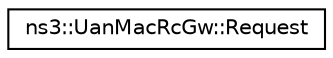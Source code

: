 digraph "Graphical Class Hierarchy"
{
 // LATEX_PDF_SIZE
  edge [fontname="Helvetica",fontsize="10",labelfontname="Helvetica",labelfontsize="10"];
  node [fontname="Helvetica",fontsize="10",shape=record];
  rankdir="LR";
  Node0 [label="ns3::UanMacRcGw::Request",height=0.2,width=0.4,color="black", fillcolor="white", style="filled",URL="$structns3_1_1_uan_mac_rc_gw_1_1_request.html",tooltip="Reservation request."];
}
